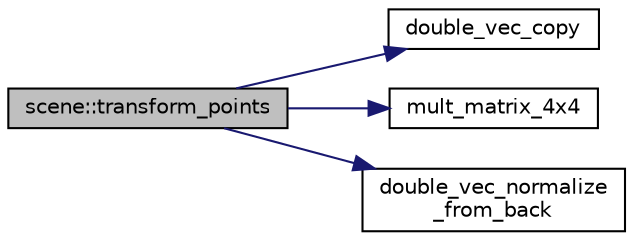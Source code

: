 digraph "scene::transform_points"
{
  edge [fontname="Helvetica",fontsize="10",labelfontname="Helvetica",labelfontsize="10"];
  node [fontname="Helvetica",fontsize="10",shape=record];
  rankdir="LR";
  Node409 [label="scene::transform_points",height=0.2,width=0.4,color="black", fillcolor="grey75", style="filled", fontcolor="black"];
  Node409 -> Node410 [color="midnightblue",fontsize="10",style="solid",fontname="Helvetica"];
  Node410 [label="double_vec_copy",height=0.2,width=0.4,color="black", fillcolor="white", style="filled",URL="$d5/db4/io__and__os_8h.html#aee0c436dfcfcb2f8a9b32f01ec90033a"];
  Node409 -> Node411 [color="midnightblue",fontsize="10",style="solid",fontname="Helvetica"];
  Node411 [label="mult_matrix_4x4",height=0.2,width=0.4,color="black", fillcolor="white", style="filled",URL="$d5/d87/globals_8h.html#a867c538f21dd263628a9d8e7ed7d7ef0"];
  Node409 -> Node412 [color="midnightblue",fontsize="10",style="solid",fontname="Helvetica"];
  Node412 [label="double_vec_normalize\l_from_back",height=0.2,width=0.4,color="black", fillcolor="white", style="filled",URL="$d5/d87/globals_8h.html#aa72b62268b311af7c4fb54504dadb476"];
}

